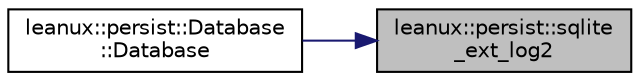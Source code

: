 digraph "leanux::persist::sqlite_ext_log2"
{
 // LATEX_PDF_SIZE
  bgcolor="transparent";
  edge [fontname="Helvetica",fontsize="10",labelfontname="Helvetica",labelfontsize="10"];
  node [fontname="Helvetica",fontsize="10",shape=record];
  rankdir="RL";
  Node1 [label="leanux::persist::sqlite\l_ext_log2",height=0.2,width=0.4,color="black", fillcolor="grey75", style="filled", fontcolor="black",tooltip=" "];
  Node1 -> Node2 [dir="back",color="midnightblue",fontsize="10",style="solid",fontname="Helvetica"];
  Node2 [label="leanux::persist::Database\l::Database",height=0.2,width=0.4,color="black",URL="$classleanux_1_1persist_1_1Database.html#adf7ec7acbd4cbbe16458b46c3f92db94",tooltip="Constructor with explicit wait handler."];
}
